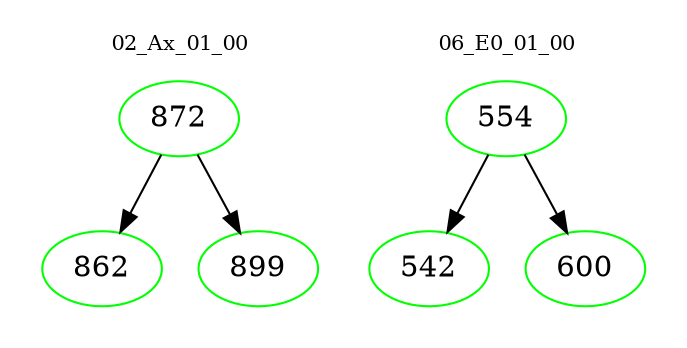 digraph{
subgraph cluster_0 {
color = white
label = "02_Ax_01_00";
fontsize=10;
T0_872 [label="872", color="green"]
T0_872 -> T0_862 [color="black"]
T0_862 [label="862", color="green"]
T0_872 -> T0_899 [color="black"]
T0_899 [label="899", color="green"]
}
subgraph cluster_1 {
color = white
label = "06_E0_01_00";
fontsize=10;
T1_554 [label="554", color="green"]
T1_554 -> T1_542 [color="black"]
T1_542 [label="542", color="green"]
T1_554 -> T1_600 [color="black"]
T1_600 [label="600", color="green"]
}
}
